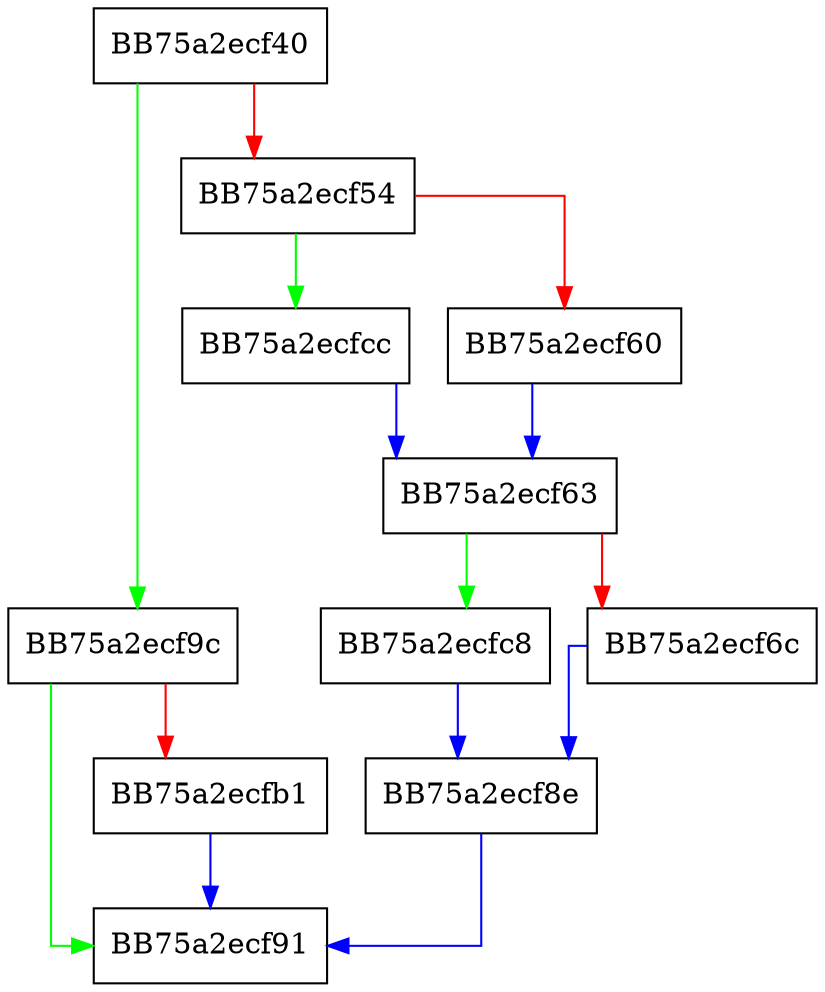 digraph siga_getlog2 {
  node [shape="box"];
  graph [splines=ortho];
  BB75a2ecf40 -> BB75a2ecf9c [color="green"];
  BB75a2ecf40 -> BB75a2ecf54 [color="red"];
  BB75a2ecf54 -> BB75a2ecfcc [color="green"];
  BB75a2ecf54 -> BB75a2ecf60 [color="red"];
  BB75a2ecf60 -> BB75a2ecf63 [color="blue"];
  BB75a2ecf63 -> BB75a2ecfc8 [color="green"];
  BB75a2ecf63 -> BB75a2ecf6c [color="red"];
  BB75a2ecf6c -> BB75a2ecf8e [color="blue"];
  BB75a2ecf8e -> BB75a2ecf91 [color="blue"];
  BB75a2ecf9c -> BB75a2ecf91 [color="green"];
  BB75a2ecf9c -> BB75a2ecfb1 [color="red"];
  BB75a2ecfb1 -> BB75a2ecf91 [color="blue"];
  BB75a2ecfc8 -> BB75a2ecf8e [color="blue"];
  BB75a2ecfcc -> BB75a2ecf63 [color="blue"];
}